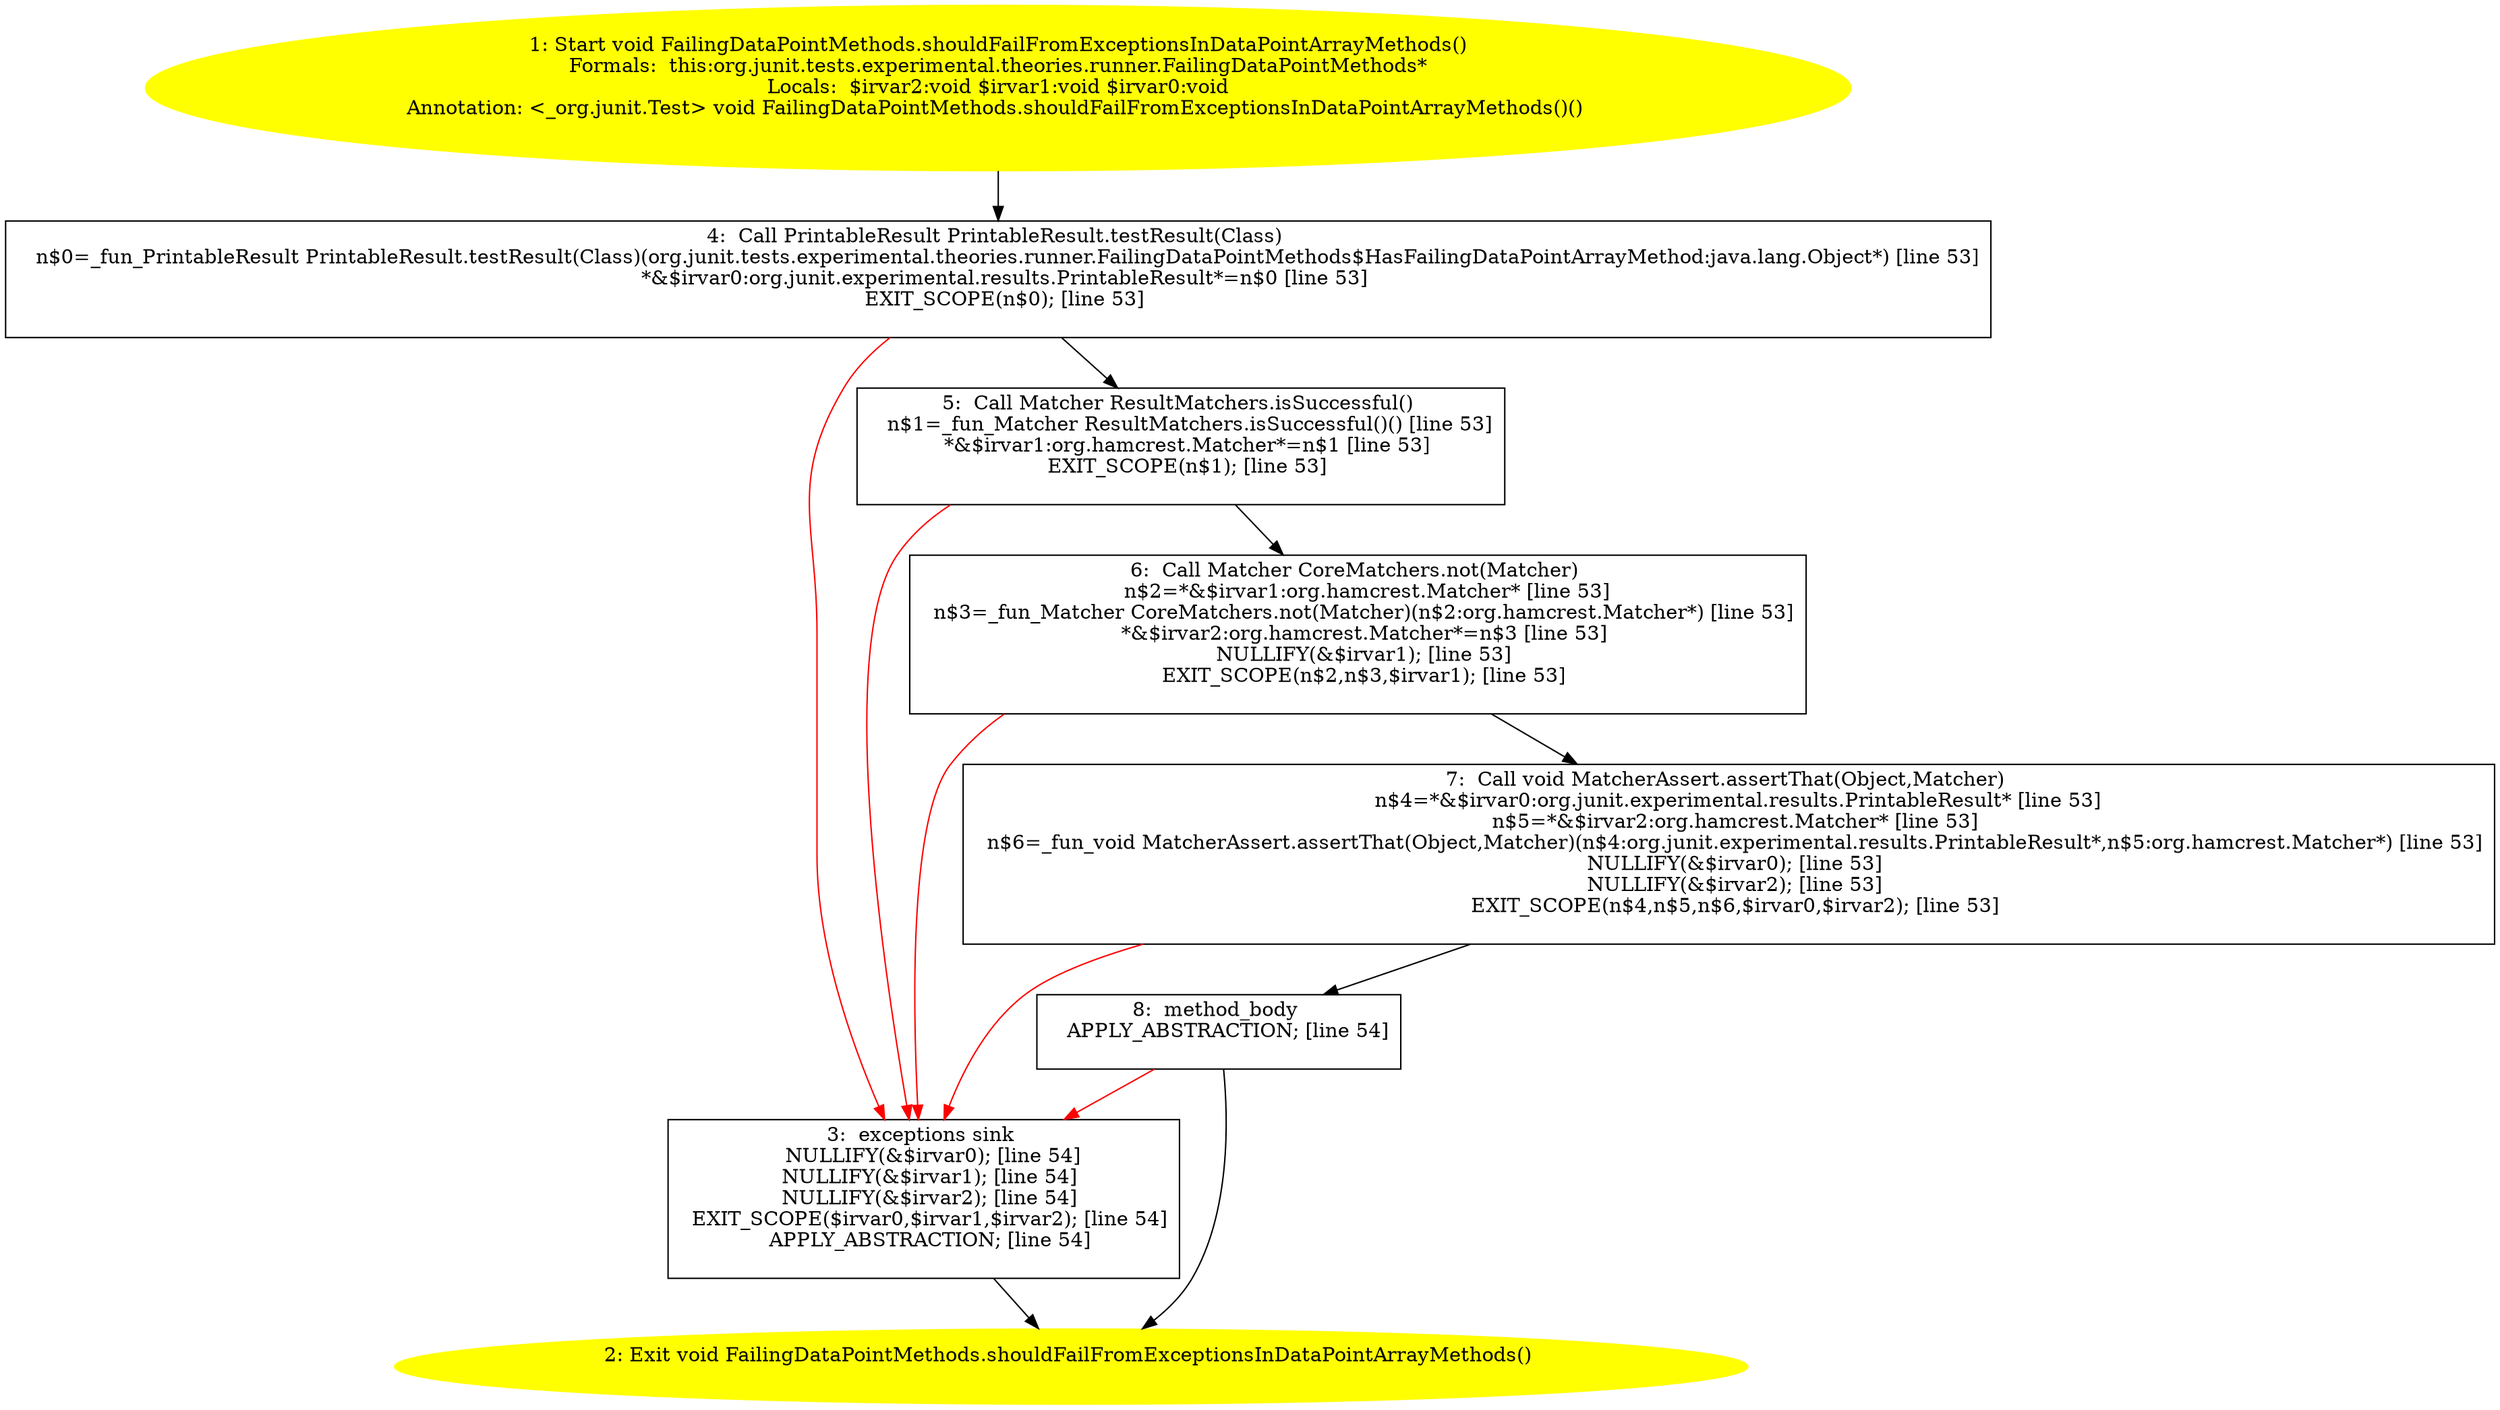 /* @generated */
digraph cfg {
"org.junit.tests.experimental.theories.runner.FailingDataPointMethods.shouldFailFromExceptionsInDataP.208c5762b3bc04b29032855e98b81c6e_1" [label="1: Start void FailingDataPointMethods.shouldFailFromExceptionsInDataPointArrayMethods()\nFormals:  this:org.junit.tests.experimental.theories.runner.FailingDataPointMethods*\nLocals:  $irvar2:void $irvar1:void $irvar0:void\nAnnotation: <_org.junit.Test> void FailingDataPointMethods.shouldFailFromExceptionsInDataPointArrayMethods()() \n  " color=yellow style=filled]
	

	 "org.junit.tests.experimental.theories.runner.FailingDataPointMethods.shouldFailFromExceptionsInDataP.208c5762b3bc04b29032855e98b81c6e_1" -> "org.junit.tests.experimental.theories.runner.FailingDataPointMethods.shouldFailFromExceptionsInDataP.208c5762b3bc04b29032855e98b81c6e_4" ;
"org.junit.tests.experimental.theories.runner.FailingDataPointMethods.shouldFailFromExceptionsInDataP.208c5762b3bc04b29032855e98b81c6e_2" [label="2: Exit void FailingDataPointMethods.shouldFailFromExceptionsInDataPointArrayMethods() \n  " color=yellow style=filled]
	

"org.junit.tests.experimental.theories.runner.FailingDataPointMethods.shouldFailFromExceptionsInDataP.208c5762b3bc04b29032855e98b81c6e_3" [label="3:  exceptions sink \n   NULLIFY(&$irvar0); [line 54]\n  NULLIFY(&$irvar1); [line 54]\n  NULLIFY(&$irvar2); [line 54]\n  EXIT_SCOPE($irvar0,$irvar1,$irvar2); [line 54]\n  APPLY_ABSTRACTION; [line 54]\n " shape="box"]
	

	 "org.junit.tests.experimental.theories.runner.FailingDataPointMethods.shouldFailFromExceptionsInDataP.208c5762b3bc04b29032855e98b81c6e_3" -> "org.junit.tests.experimental.theories.runner.FailingDataPointMethods.shouldFailFromExceptionsInDataP.208c5762b3bc04b29032855e98b81c6e_2" ;
"org.junit.tests.experimental.theories.runner.FailingDataPointMethods.shouldFailFromExceptionsInDataP.208c5762b3bc04b29032855e98b81c6e_4" [label="4:  Call PrintableResult PrintableResult.testResult(Class) \n   n$0=_fun_PrintableResult PrintableResult.testResult(Class)(org.junit.tests.experimental.theories.runner.FailingDataPointMethods$HasFailingDataPointArrayMethod:java.lang.Object*) [line 53]\n  *&$irvar0:org.junit.experimental.results.PrintableResult*=n$0 [line 53]\n  EXIT_SCOPE(n$0); [line 53]\n " shape="box"]
	

	 "org.junit.tests.experimental.theories.runner.FailingDataPointMethods.shouldFailFromExceptionsInDataP.208c5762b3bc04b29032855e98b81c6e_4" -> "org.junit.tests.experimental.theories.runner.FailingDataPointMethods.shouldFailFromExceptionsInDataP.208c5762b3bc04b29032855e98b81c6e_5" ;
	 "org.junit.tests.experimental.theories.runner.FailingDataPointMethods.shouldFailFromExceptionsInDataP.208c5762b3bc04b29032855e98b81c6e_4" -> "org.junit.tests.experimental.theories.runner.FailingDataPointMethods.shouldFailFromExceptionsInDataP.208c5762b3bc04b29032855e98b81c6e_3" [color="red" ];
"org.junit.tests.experimental.theories.runner.FailingDataPointMethods.shouldFailFromExceptionsInDataP.208c5762b3bc04b29032855e98b81c6e_5" [label="5:  Call Matcher ResultMatchers.isSuccessful() \n   n$1=_fun_Matcher ResultMatchers.isSuccessful()() [line 53]\n  *&$irvar1:org.hamcrest.Matcher*=n$1 [line 53]\n  EXIT_SCOPE(n$1); [line 53]\n " shape="box"]
	

	 "org.junit.tests.experimental.theories.runner.FailingDataPointMethods.shouldFailFromExceptionsInDataP.208c5762b3bc04b29032855e98b81c6e_5" -> "org.junit.tests.experimental.theories.runner.FailingDataPointMethods.shouldFailFromExceptionsInDataP.208c5762b3bc04b29032855e98b81c6e_6" ;
	 "org.junit.tests.experimental.theories.runner.FailingDataPointMethods.shouldFailFromExceptionsInDataP.208c5762b3bc04b29032855e98b81c6e_5" -> "org.junit.tests.experimental.theories.runner.FailingDataPointMethods.shouldFailFromExceptionsInDataP.208c5762b3bc04b29032855e98b81c6e_3" [color="red" ];
"org.junit.tests.experimental.theories.runner.FailingDataPointMethods.shouldFailFromExceptionsInDataP.208c5762b3bc04b29032855e98b81c6e_6" [label="6:  Call Matcher CoreMatchers.not(Matcher) \n   n$2=*&$irvar1:org.hamcrest.Matcher* [line 53]\n  n$3=_fun_Matcher CoreMatchers.not(Matcher)(n$2:org.hamcrest.Matcher*) [line 53]\n  *&$irvar2:org.hamcrest.Matcher*=n$3 [line 53]\n  NULLIFY(&$irvar1); [line 53]\n  EXIT_SCOPE(n$2,n$3,$irvar1); [line 53]\n " shape="box"]
	

	 "org.junit.tests.experimental.theories.runner.FailingDataPointMethods.shouldFailFromExceptionsInDataP.208c5762b3bc04b29032855e98b81c6e_6" -> "org.junit.tests.experimental.theories.runner.FailingDataPointMethods.shouldFailFromExceptionsInDataP.208c5762b3bc04b29032855e98b81c6e_7" ;
	 "org.junit.tests.experimental.theories.runner.FailingDataPointMethods.shouldFailFromExceptionsInDataP.208c5762b3bc04b29032855e98b81c6e_6" -> "org.junit.tests.experimental.theories.runner.FailingDataPointMethods.shouldFailFromExceptionsInDataP.208c5762b3bc04b29032855e98b81c6e_3" [color="red" ];
"org.junit.tests.experimental.theories.runner.FailingDataPointMethods.shouldFailFromExceptionsInDataP.208c5762b3bc04b29032855e98b81c6e_7" [label="7:  Call void MatcherAssert.assertThat(Object,Matcher) \n   n$4=*&$irvar0:org.junit.experimental.results.PrintableResult* [line 53]\n  n$5=*&$irvar2:org.hamcrest.Matcher* [line 53]\n  n$6=_fun_void MatcherAssert.assertThat(Object,Matcher)(n$4:org.junit.experimental.results.PrintableResult*,n$5:org.hamcrest.Matcher*) [line 53]\n  NULLIFY(&$irvar0); [line 53]\n  NULLIFY(&$irvar2); [line 53]\n  EXIT_SCOPE(n$4,n$5,n$6,$irvar0,$irvar2); [line 53]\n " shape="box"]
	

	 "org.junit.tests.experimental.theories.runner.FailingDataPointMethods.shouldFailFromExceptionsInDataP.208c5762b3bc04b29032855e98b81c6e_7" -> "org.junit.tests.experimental.theories.runner.FailingDataPointMethods.shouldFailFromExceptionsInDataP.208c5762b3bc04b29032855e98b81c6e_8" ;
	 "org.junit.tests.experimental.theories.runner.FailingDataPointMethods.shouldFailFromExceptionsInDataP.208c5762b3bc04b29032855e98b81c6e_7" -> "org.junit.tests.experimental.theories.runner.FailingDataPointMethods.shouldFailFromExceptionsInDataP.208c5762b3bc04b29032855e98b81c6e_3" [color="red" ];
"org.junit.tests.experimental.theories.runner.FailingDataPointMethods.shouldFailFromExceptionsInDataP.208c5762b3bc04b29032855e98b81c6e_8" [label="8:  method_body \n   APPLY_ABSTRACTION; [line 54]\n " shape="box"]
	

	 "org.junit.tests.experimental.theories.runner.FailingDataPointMethods.shouldFailFromExceptionsInDataP.208c5762b3bc04b29032855e98b81c6e_8" -> "org.junit.tests.experimental.theories.runner.FailingDataPointMethods.shouldFailFromExceptionsInDataP.208c5762b3bc04b29032855e98b81c6e_2" ;
	 "org.junit.tests.experimental.theories.runner.FailingDataPointMethods.shouldFailFromExceptionsInDataP.208c5762b3bc04b29032855e98b81c6e_8" -> "org.junit.tests.experimental.theories.runner.FailingDataPointMethods.shouldFailFromExceptionsInDataP.208c5762b3bc04b29032855e98b81c6e_3" [color="red" ];
}
